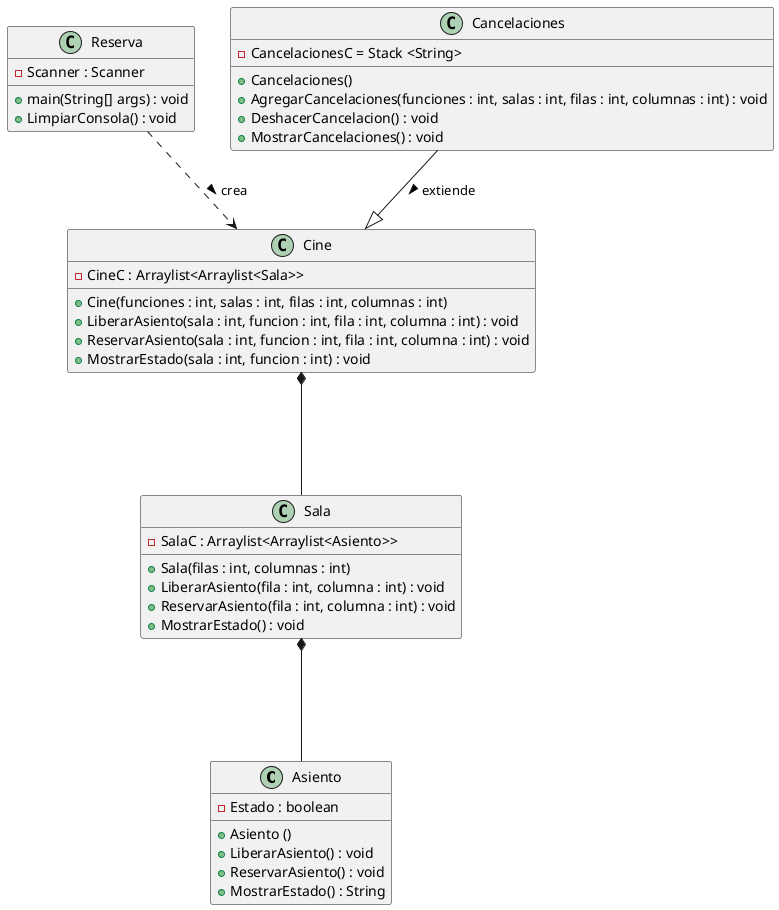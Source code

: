 @startuml Sistema de reservas para cine

class Asiento {

    - Estado : boolean
    + Asiento ()
    + LiberarAsiento() : void
    + ReservarAsiento() : void
    + MostrarEstado() : String
}

class Sala{
    - SalaC : Arraylist<Arraylist<Asiento>>
    + Sala(filas : int, columnas : int)
    + LiberarAsiento(fila : int, columna : int) : void
    + ReservarAsiento(fila : int, columna : int) : void
    + MostrarEstado() : void
}

class Cine{
    - CineC : Arraylist<Arraylist<Sala>>
    + Cine(funciones : int, salas : int, filas : int, columnas : int)
    + LiberarAsiento(sala : int, funcion : int, fila : int, columna : int) : void
    + ReservarAsiento(sala : int, funcion : int, fila : int, columna : int) : void
    + MostrarEstado(sala : int, funcion : int) : void
}

class Reserva {
    - Scanner : Scanner
    + main(String[] args) : void
    + LimpiarConsola() : void
}

class Cancelaciones{
    - CancelacionesC = Stack <String>
    + Cancelaciones()
    + AgregarCancelaciones(funciones : int, salas : int, filas : int, columnas : int) : void
    + DeshacerCancelacion() : void
    + MostrarCancelaciones() : void
}

Cine *--- Sala
Sala *--- Asiento
Reserva ..> Cine : crea >
Cancelaciones --|> Cine : extiende >

@enduml
